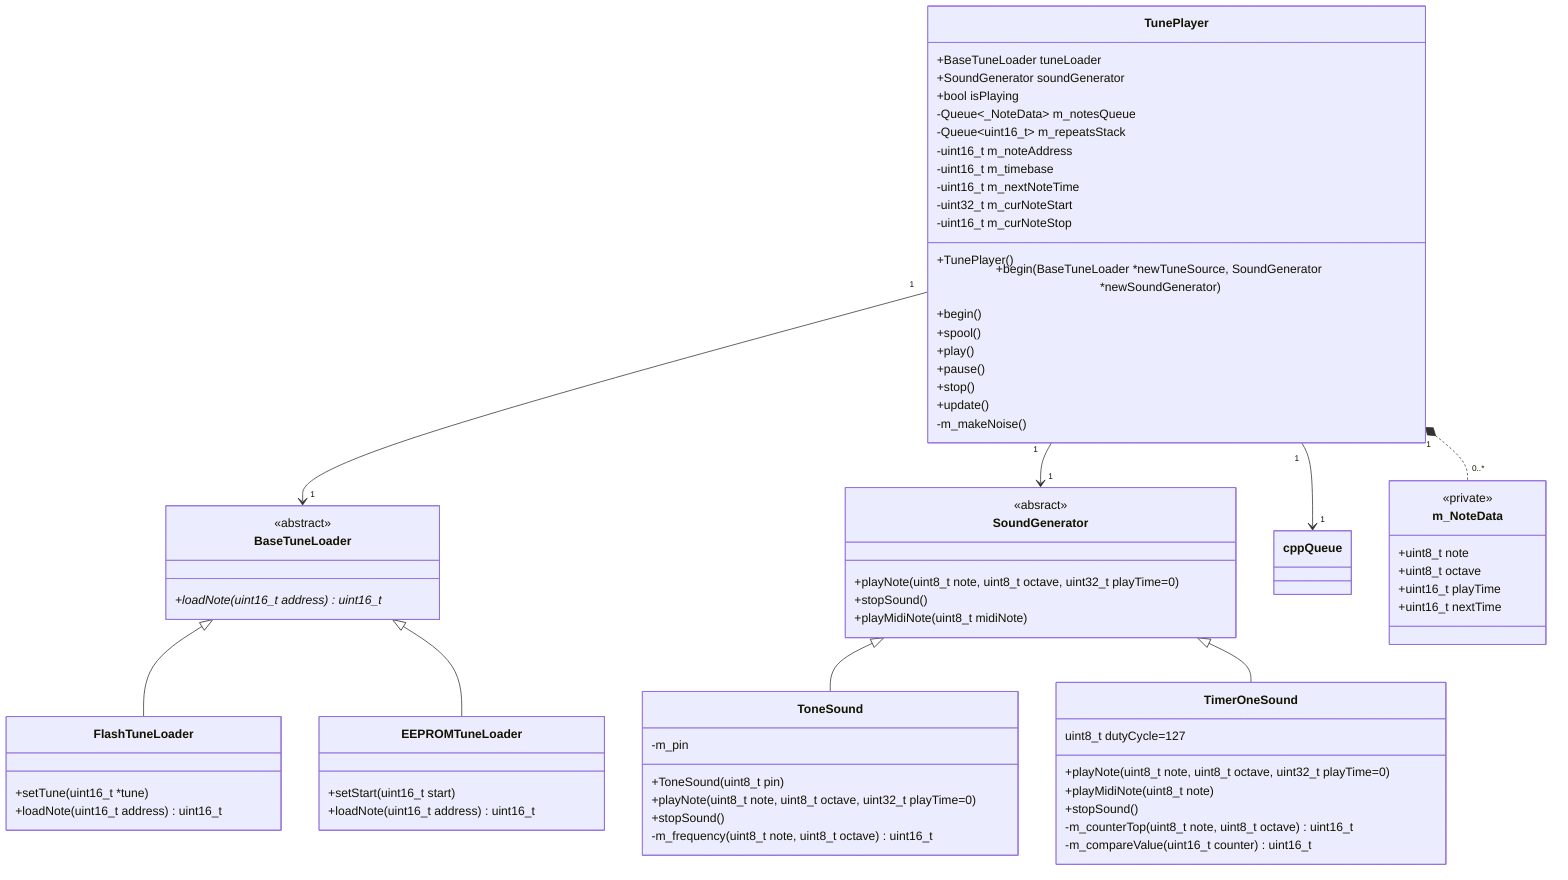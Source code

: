 classDiagram
    BaseTuneLoader <|-- FlashTuneLoader
    BaseTuneLoader <|-- EEPROMTuneLoader
    SoundGenerator <|-- ToneSound
    SoundGenerator <|-- TimerOneSound
    TunePlayer "1" --> "1" BaseTuneLoader
    TunePlayer "1" --> "1" SoundGenerator
    TunePlayer "1" --> "1" cppQueue
    TunePlayer "1" *.. "0..*" m_NoteData

    class BaseTuneLoader {
        <<abstract>>
        +loadNote(uint16_t address)* uint16_t
    }

    class FlashTuneLoader {
        +setTune(uint16_t *tune)
        +loadNote(uint16_t address) uint16_t
    }

    class EEPROMTuneLoader {
        +setStart(uint16_t start)
        +loadNote(uint16_t address) uint16_t
    }

    class SoundGenerator {
        <<absract>>
        +playNote(uint8_t note, uint8_t octave, uint32_t playTime=0)
        +stopSound()
        +playMidiNote(uint8_t midiNote)
    }

    class ToneSound {
        +ToneSound(uint8_t pin)
        +playNote(uint8_t note, uint8_t octave, uint32_t playTime=0)
        +stopSound()
        -m_frequency(uint8_t note, uint8_t octave) uint16_t
        -m_pin
    }

    class TimerOneSound {
        uint8_t dutyCycle=127
        +playNote(uint8_t note, uint8_t octave, uint32_t playTime=0)
        +playMidiNote(uint8_t note)
        +stopSound()
        -m_counterTop(uint8_t note, uint8_t octave) uint16_t
        -m_compareValue(uint16_t counter) uint16_t
    }

    class TunePlayer {
        +BaseTuneLoader tuneLoader
        +SoundGenerator soundGenerator
        +bool isPlaying
        -Queue~_NoteData~ m_notesQueue
        -Queue~uint16_t~ m_repeatsStack
        -uint16_t m_noteAddress
        -uint16_t m_timebase
        -uint16_t m_nextNoteTime
        -uint32_t m_curNoteStart
        -uint16_t m_curNoteStop
        +TunePlayer()
        +begin(BaseTuneLoader *newTuneSource, SoundGenerator *newSoundGenerator)
        +begin()
        +spool()
        +play()
        +pause()
        +stop()
        +update()
        -m_makeNoise()
    }

    class m_NoteData {
        <<private>>
        +uint8_t note
        +uint8_t octave
        +uint16_t playTime
        +uint16_t nextTime
    }